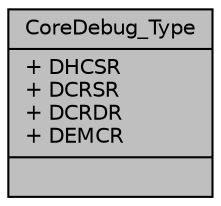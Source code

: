 digraph "CoreDebug_Type"
{
  edge [fontname="Helvetica",fontsize="10",labelfontname="Helvetica",labelfontsize="10"];
  node [fontname="Helvetica",fontsize="10",shape=record];
  Node1 [label="{CoreDebug_Type\n|+ DHCSR\l+ DCRSR\l+ DCRDR\l+ DEMCR\l|}",height=0.2,width=0.4,color="black", fillcolor="grey75", style="filled", fontcolor="black"];
}
